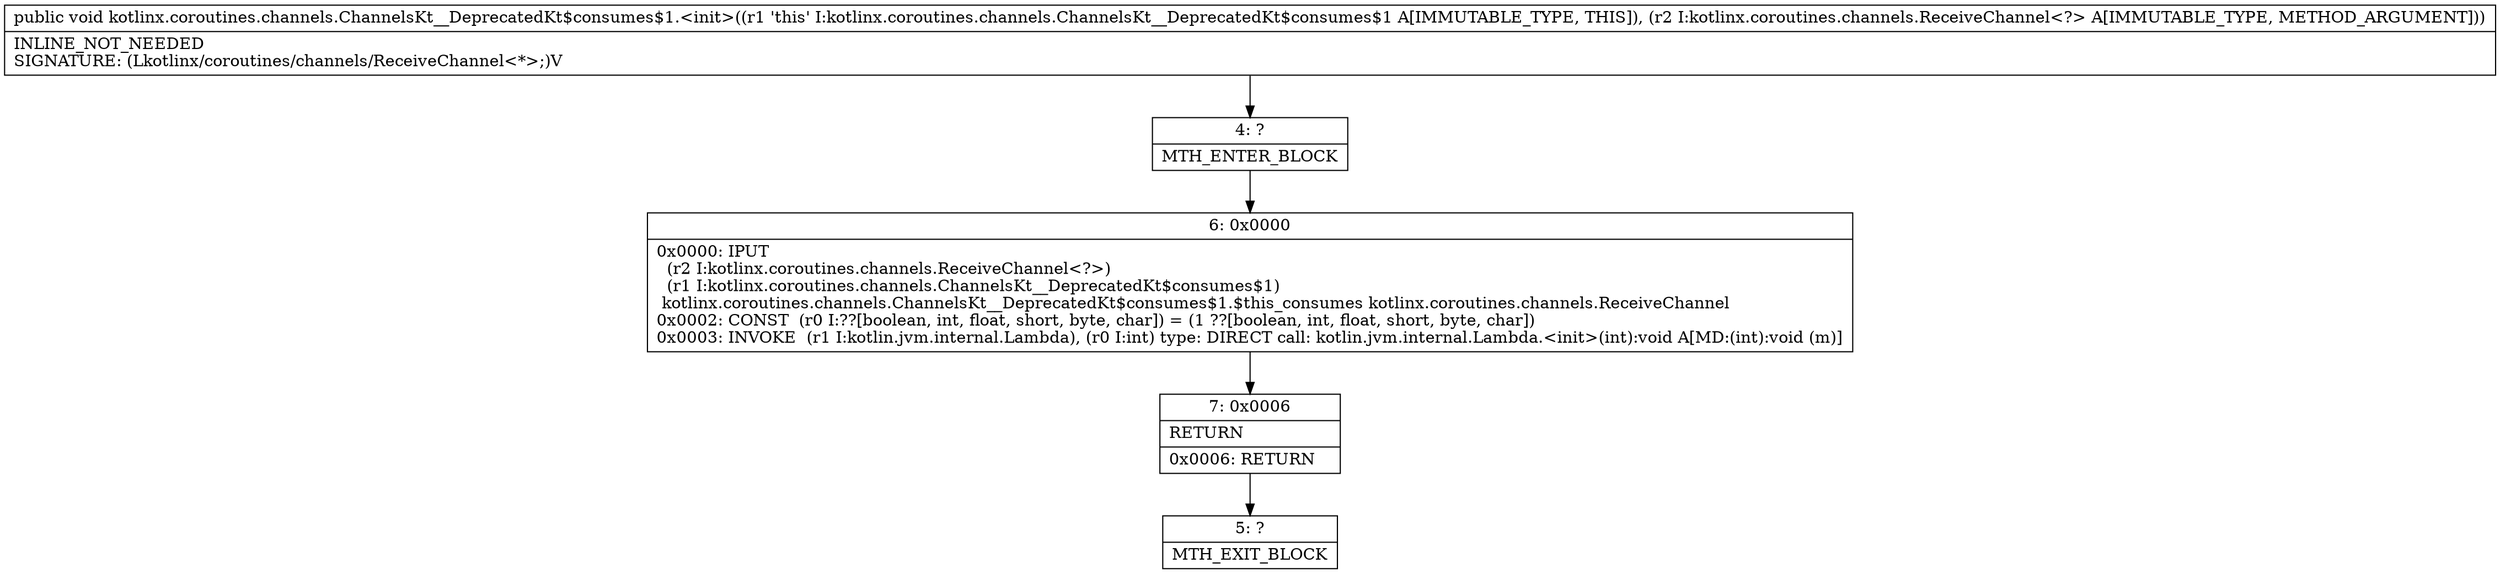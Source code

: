 digraph "CFG forkotlinx.coroutines.channels.ChannelsKt__DeprecatedKt$consumes$1.\<init\>(Lkotlinx\/coroutines\/channels\/ReceiveChannel;)V" {
Node_4 [shape=record,label="{4\:\ ?|MTH_ENTER_BLOCK\l}"];
Node_6 [shape=record,label="{6\:\ 0x0000|0x0000: IPUT  \l  (r2 I:kotlinx.coroutines.channels.ReceiveChannel\<?\>)\l  (r1 I:kotlinx.coroutines.channels.ChannelsKt__DeprecatedKt$consumes$1)\l kotlinx.coroutines.channels.ChannelsKt__DeprecatedKt$consumes$1.$this_consumes kotlinx.coroutines.channels.ReceiveChannel \l0x0002: CONST  (r0 I:??[boolean, int, float, short, byte, char]) = (1 ??[boolean, int, float, short, byte, char]) \l0x0003: INVOKE  (r1 I:kotlin.jvm.internal.Lambda), (r0 I:int) type: DIRECT call: kotlin.jvm.internal.Lambda.\<init\>(int):void A[MD:(int):void (m)]\l}"];
Node_7 [shape=record,label="{7\:\ 0x0006|RETURN\l|0x0006: RETURN   \l}"];
Node_5 [shape=record,label="{5\:\ ?|MTH_EXIT_BLOCK\l}"];
MethodNode[shape=record,label="{public void kotlinx.coroutines.channels.ChannelsKt__DeprecatedKt$consumes$1.\<init\>((r1 'this' I:kotlinx.coroutines.channels.ChannelsKt__DeprecatedKt$consumes$1 A[IMMUTABLE_TYPE, THIS]), (r2 I:kotlinx.coroutines.channels.ReceiveChannel\<?\> A[IMMUTABLE_TYPE, METHOD_ARGUMENT]))  | INLINE_NOT_NEEDED\lSIGNATURE: (Lkotlinx\/coroutines\/channels\/ReceiveChannel\<*\>;)V\l}"];
MethodNode -> Node_4;Node_4 -> Node_6;
Node_6 -> Node_7;
Node_7 -> Node_5;
}

